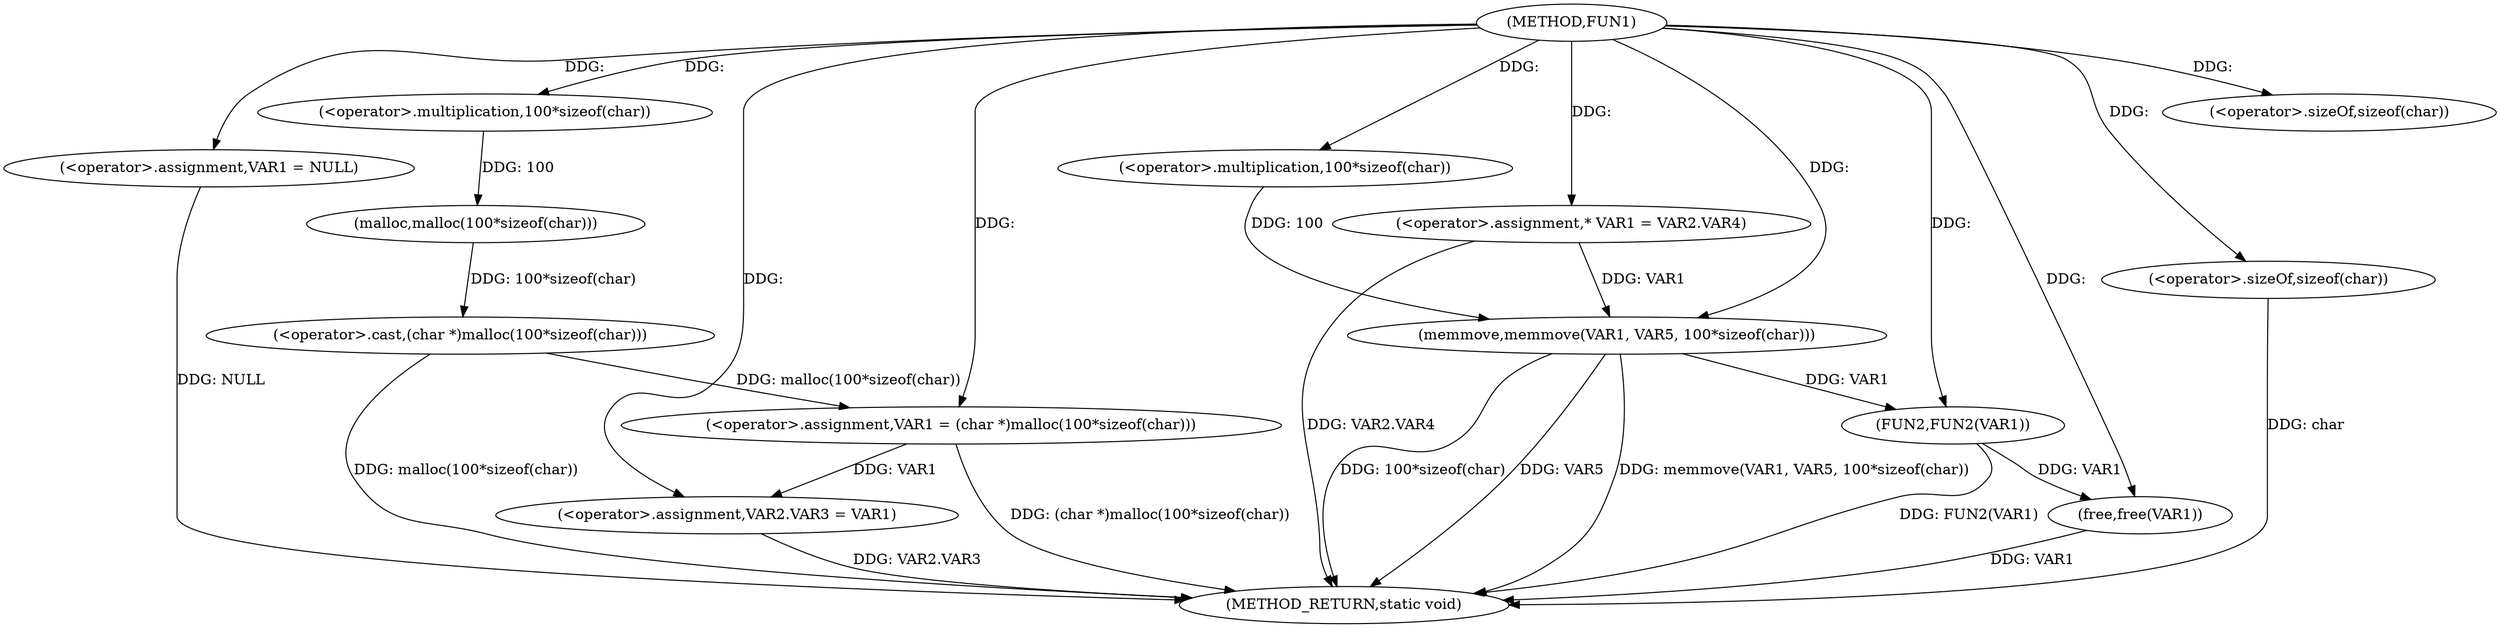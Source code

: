 digraph FUN1 {  
"1000100" [label = "(METHOD,FUN1)" ]
"1000141" [label = "(METHOD_RETURN,static void)" ]
"1000104" [label = "(<operator>.assignment,VAR1 = NULL)" ]
"1000107" [label = "(<operator>.assignment,VAR1 = (char *)malloc(100*sizeof(char)))" ]
"1000109" [label = "(<operator>.cast,(char *)malloc(100*sizeof(char)))" ]
"1000111" [label = "(malloc,malloc(100*sizeof(char)))" ]
"1000112" [label = "(<operator>.multiplication,100*sizeof(char))" ]
"1000114" [label = "(<operator>.sizeOf,sizeof(char))" ]
"1000116" [label = "(<operator>.assignment,VAR2.VAR3 = VAR1)" ]
"1000123" [label = "(<operator>.assignment,* VAR1 = VAR2.VAR4)" ]
"1000130" [label = "(memmove,memmove(VAR1, VAR5, 100*sizeof(char)))" ]
"1000133" [label = "(<operator>.multiplication,100*sizeof(char))" ]
"1000135" [label = "(<operator>.sizeOf,sizeof(char))" ]
"1000137" [label = "(FUN2,FUN2(VAR1))" ]
"1000139" [label = "(free,free(VAR1))" ]
  "1000116" -> "1000141"  [ label = "DDG: VAR2.VAR3"] 
  "1000130" -> "1000141"  [ label = "DDG: memmove(VAR1, VAR5, 100*sizeof(char))"] 
  "1000123" -> "1000141"  [ label = "DDG: VAR2.VAR4"] 
  "1000139" -> "1000141"  [ label = "DDG: VAR1"] 
  "1000130" -> "1000141"  [ label = "DDG: 100*sizeof(char)"] 
  "1000135" -> "1000141"  [ label = "DDG: char"] 
  "1000130" -> "1000141"  [ label = "DDG: VAR5"] 
  "1000109" -> "1000141"  [ label = "DDG: malloc(100*sizeof(char))"] 
  "1000137" -> "1000141"  [ label = "DDG: FUN2(VAR1)"] 
  "1000104" -> "1000141"  [ label = "DDG: NULL"] 
  "1000107" -> "1000141"  [ label = "DDG: (char *)malloc(100*sizeof(char))"] 
  "1000100" -> "1000104"  [ label = "DDG: "] 
  "1000109" -> "1000107"  [ label = "DDG: malloc(100*sizeof(char))"] 
  "1000100" -> "1000107"  [ label = "DDG: "] 
  "1000111" -> "1000109"  [ label = "DDG: 100*sizeof(char)"] 
  "1000112" -> "1000111"  [ label = "DDG: 100"] 
  "1000100" -> "1000112"  [ label = "DDG: "] 
  "1000100" -> "1000114"  [ label = "DDG: "] 
  "1000107" -> "1000116"  [ label = "DDG: VAR1"] 
  "1000100" -> "1000116"  [ label = "DDG: "] 
  "1000100" -> "1000123"  [ label = "DDG: "] 
  "1000123" -> "1000130"  [ label = "DDG: VAR1"] 
  "1000100" -> "1000130"  [ label = "DDG: "] 
  "1000133" -> "1000130"  [ label = "DDG: 100"] 
  "1000100" -> "1000133"  [ label = "DDG: "] 
  "1000100" -> "1000135"  [ label = "DDG: "] 
  "1000130" -> "1000137"  [ label = "DDG: VAR1"] 
  "1000100" -> "1000137"  [ label = "DDG: "] 
  "1000137" -> "1000139"  [ label = "DDG: VAR1"] 
  "1000100" -> "1000139"  [ label = "DDG: "] 
}
